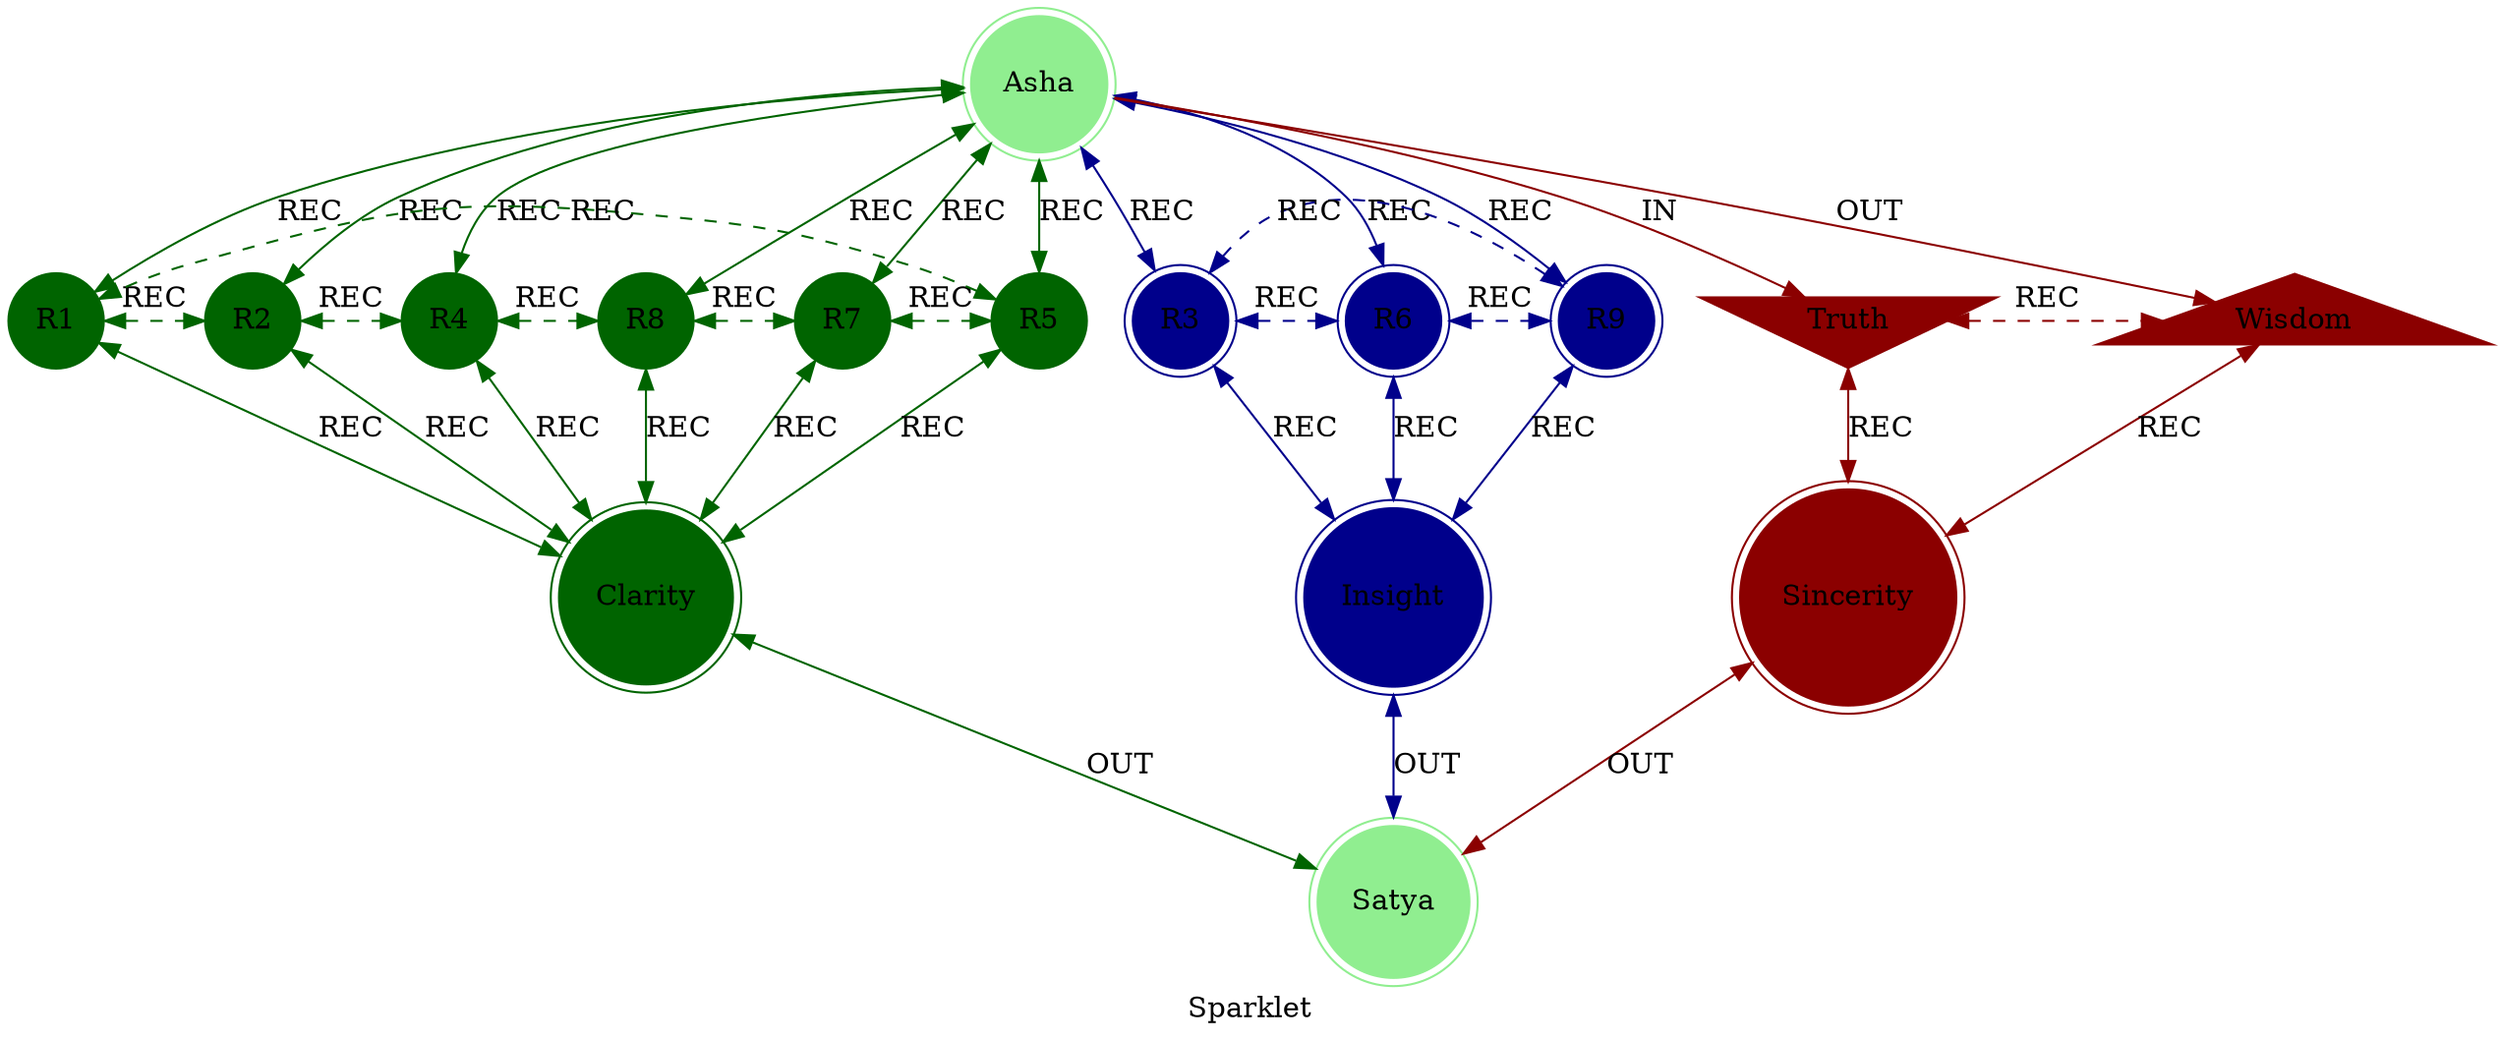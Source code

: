 strict digraph Sparklet {
    label = "Sparklet";
    style = filled;
    color = lightgray;
    node [shape = circle; style = filled; color = lightgreen;];
    
    // The Axis A-0-B (In-Meta-Out).
    // The Sacred 3-6-9 (Boundary of Perception).
    // The Vortex 1-2-4-8-7-5 (Boundary of Comprehension).
    // The Router C-D-E
    // The Closure F
    asha_0_t [label = "Asha";comment = "meta()";shape = doublecircle;];
    asha_1_t [label = "R1";comment = "";shape = circle;color = darkgreen;];
    asha_2_t [label = "R2";comment = "";shape = circle;color = darkgreen;];
    asha_4_t [label = "R4";comment = "";shape = circle;color = darkgreen;];
    asha_8_t [label = "R8";comment = "";shape = circle;color = darkgreen;];
    asha_7_t [label = "R7";comment = "";shape = circle;color = darkgreen;];
    asha_5_t [label = "R5";comment = "";shape = circle;color = darkgreen;];
    asha_3_t [label = "R3";comment = "";shape = doublecircle;color = darkblue;];
    asha_6_t [label = "R6";comment = "";shape = doublecircle;color = darkblue;];
    asha_9_t [label = "R9";comment = "";shape = doublecircle;color = darkblue;];
    asha_a_t [label = "Truth";comment = "receive()";shape = invtriangle;color = darkred;];
    asha_b_t [label = "Wisdom";comment = "send()";shape = triangle;color = darkred;];
    asha_c_t [label = "Sincerity";comment = "dispatch()";shape = doublecircle;color = darkred;];
    asha_d_t [label = "Clarity";comment = "commit()";shape = doublecircle;color = darkgreen;];
    asha_e_t [label = "Insight";comment = "serve()";shape = doublecircle;color = darkblue;];
    asha_f_t [label = "Satya";comment = "exec()";shape = doublecircle;];
    
    // IN = Input
    // OUT = Output
    // REC = Recursion
    asha_0_t -> asha_a_t [label = "IN"; color = darkred; comment = "";];
    asha_0_t -> asha_b_t [label = "OUT"; color = darkred; comment = "";];
    asha_0_t -> {asha_3_t asha_6_t asha_9_t} [label = "REC"; color = darkblue; comment = ""; dir = both;];
    asha_0_t -> {asha_1_t asha_2_t asha_4_t asha_8_t asha_7_t asha_5_t} [label = "REC"; color = darkgreen; comment = ""; dir = both;];
    
    {asha_a_t asha_b_t} -> asha_c_t [label = "REC"; color = darkred; comment = ""; dir = both;];
    {asha_1_t asha_2_t asha_4_t asha_8_t asha_7_t asha_5_t} -> asha_d_t [label = "REC"; color = darkgreen; comment = ""; dir = both;];
    {asha_3_t asha_6_t asha_9_t} -> asha_e_t [label = "REC"; color = darkblue; comment = ""; dir = both;];
    
    asha_1_t -> asha_2_t -> asha_4_t -> asha_8_t -> asha_7_t -> asha_5_t -> asha_1_t [label = "REC"; color = darkgreen; comment = ""; style = dashed; constraint = false; dir = both;];
    asha_3_t -> asha_6_t -> asha_9_t -> asha_3_t [label = "REC"; color = darkblue; comment = ""; style = dashed; constraint = false; dir = both;];
    asha_a_t -> asha_b_t [label = "REC"; color = darkred; comment = ""; constraint = false; style = dashed; dir = both;];
    
    asha_c_t -> asha_f_t [label = "OUT"; color = darkred; comment = ""; dir = both;];
    asha_d_t -> asha_f_t [label = "OUT"; color = darkgreen; comment = ""; dir = both;];
    asha_e_t -> asha_f_t [label = "OUT"; color = darkblue; comment = ""; dir = both;];
}